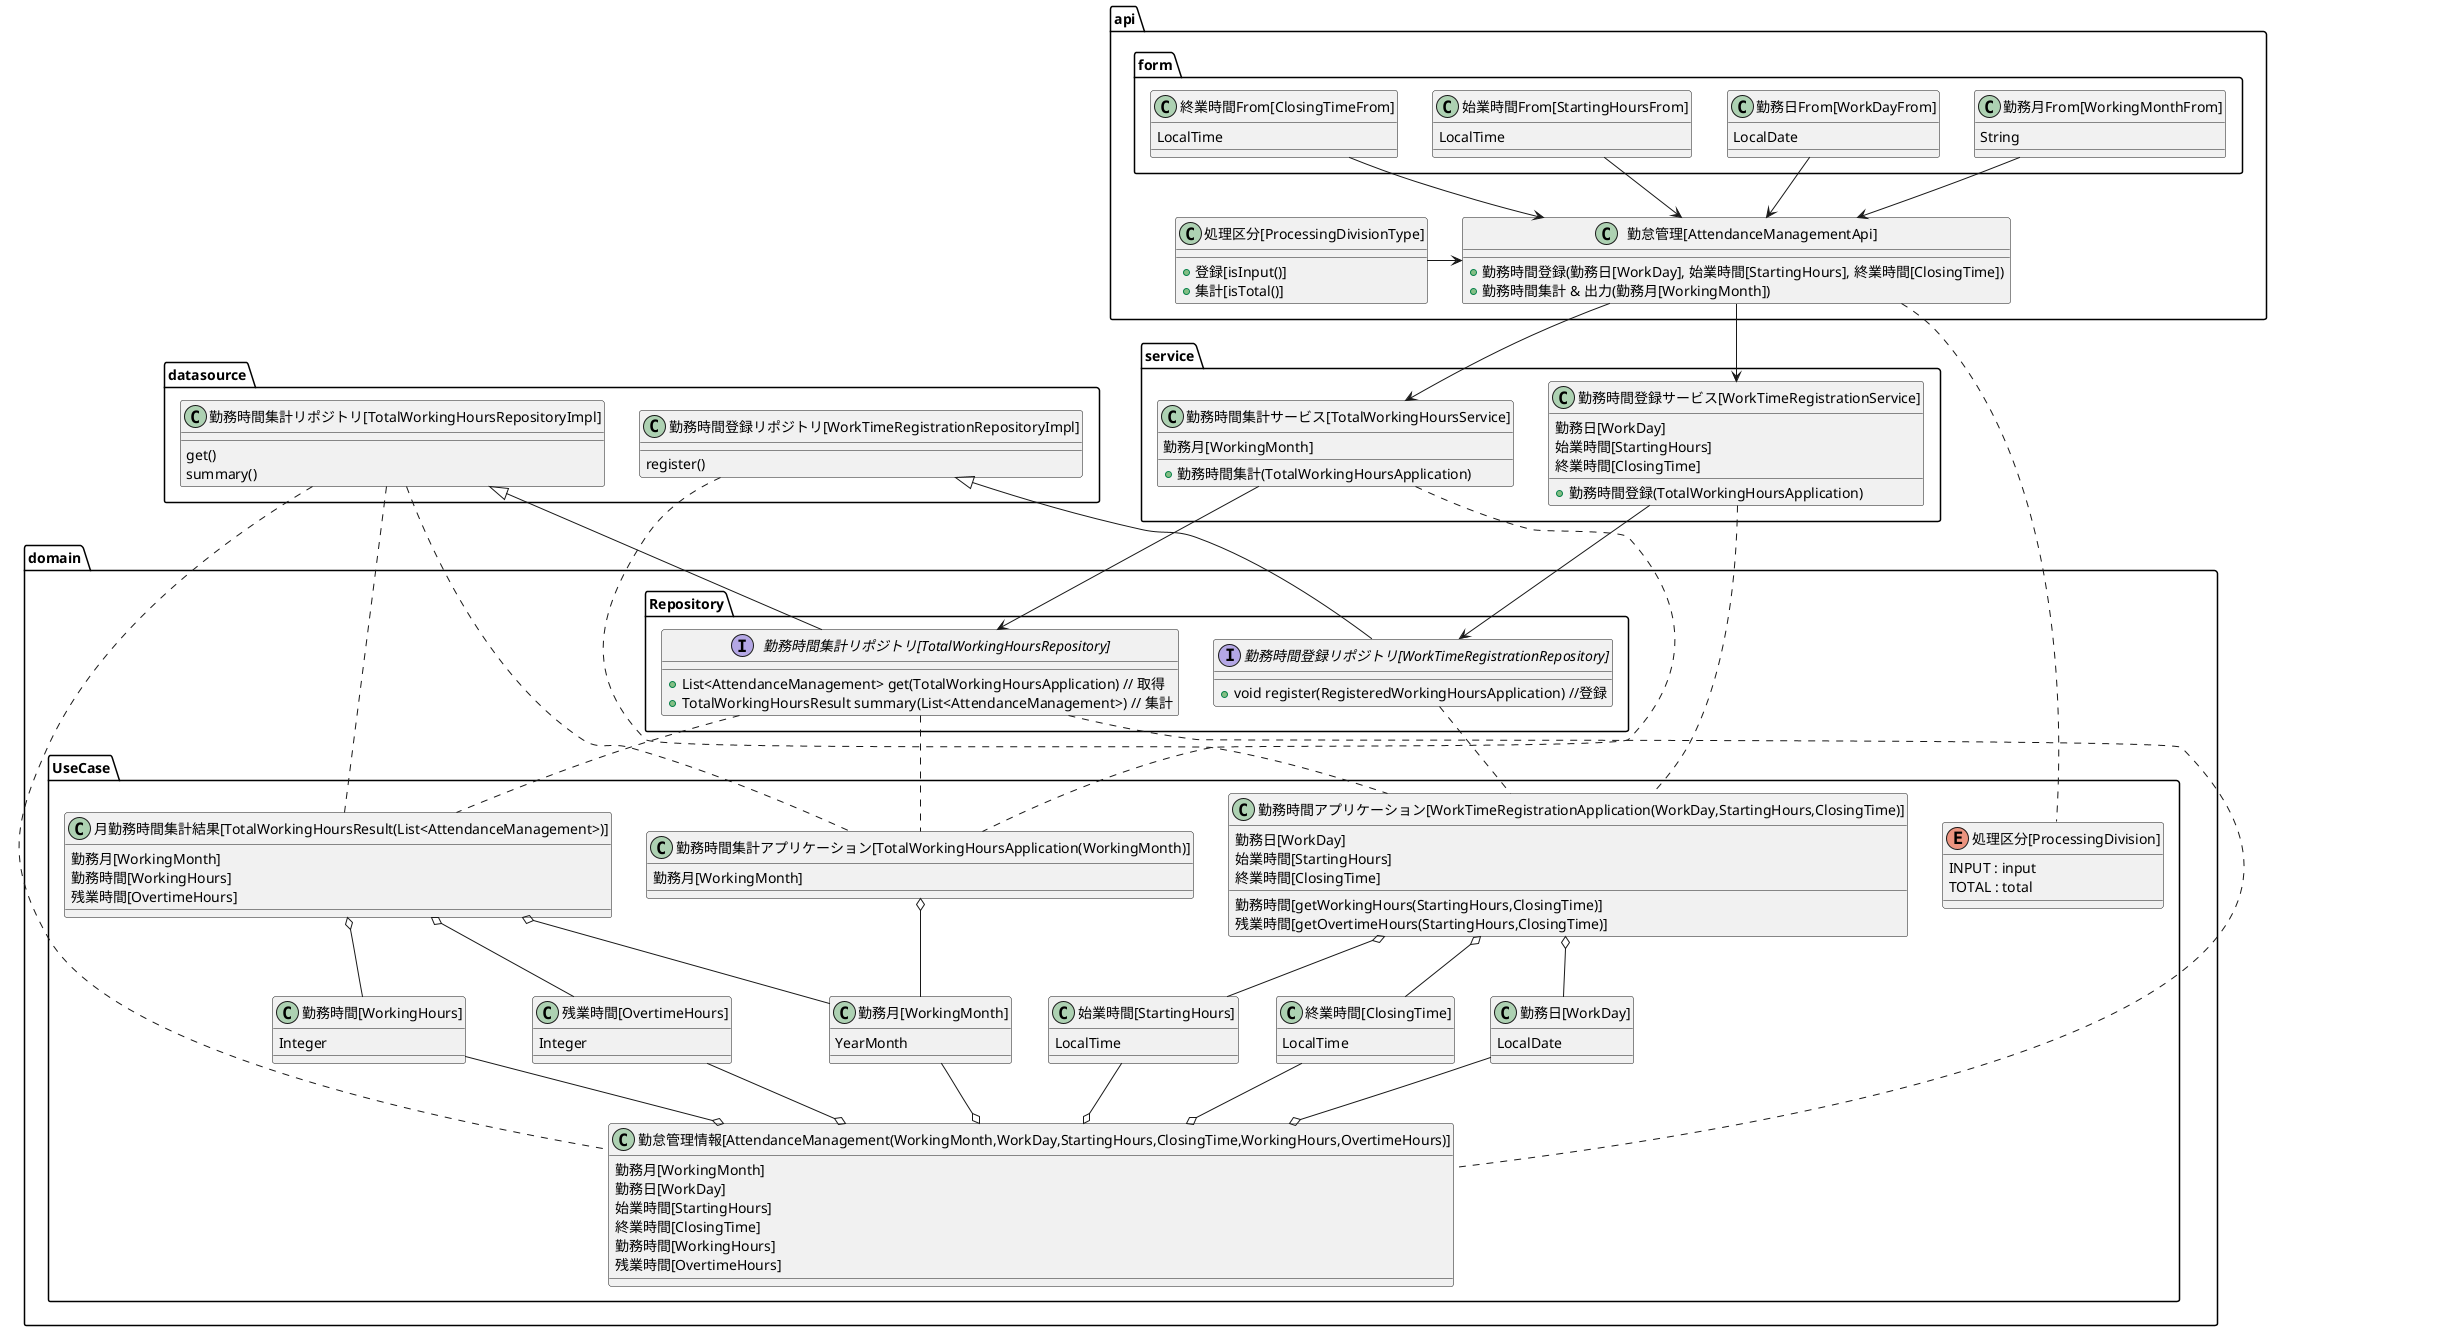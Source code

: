 @startuml

package api {
    package form {
        class "勤務月From[WorkingMonthFrom]" as WorkingMonthFrom {
            String
        }
        class "勤務日From[WorkDayFrom]" as WorkDayFrom {
            LocalDate
        }
        class "始業時間From[StartingHoursFrom]" as StartingHoursFrom {
            LocalTime
        }
        class "終業時間From[ClosingTimeFrom]" as ClosingTimeFrom {
            LocalTime
        }
    }

    class "勤怠管理[AttendanceManagementApi]" as AttendanceManagementApi {
        +勤務時間登録(勤務日[WorkDay], 始業時間[StartingHours], 終業時間[ClosingTime])
        +勤務時間集計 & 出力(勤務月[WorkingMonth])
    }

    class "処理区分[ProcessingDivisionType]" as ProcessingDivisionType {
        +登録[isInput()]
        +集計[isTotal()]
    }

    WorkingMonthFrom -do-> AttendanceManagementApi
    WorkDayFrom -do-> AttendanceManagementApi
    StartingHoursFrom -do-> AttendanceManagementApi
    ClosingTimeFrom -do-> AttendanceManagementApi
    ProcessingDivisionType -r-> AttendanceManagementApi
}

package service {

    class "勤務時間集計サービス[TotalWorkingHoursService]" as TotalWorkingHoursService {
        勤務月[WorkingMonth]
        +勤務時間集計(TotalWorkingHoursApplication)
    }

    class "勤務時間登録サービス[WorkTimeRegistrationService]" as WorkTimeRegistrationService {
        勤務日[WorkDay]
        始業時間[StartingHours]
        終業時間[ClosingTime]
        +勤務時間登録(TotalWorkingHoursApplication)
    }

}

AttendanceManagementApi -do-> TotalWorkingHoursService
AttendanceManagementApi -do-> WorkTimeRegistrationService


package domain {

    package UseCase {
        class "勤務時間集計アプリケーション[TotalWorkingHoursApplication(WorkingMonth)]" as TotalWorkingHoursApplication {
            勤務月[WorkingMonth]
        }

        class "月勤務時間集計結果[TotalWorkingHoursResult(List<AttendanceManagement>)]" as TotalWorkingHoursResult {
            勤務月[WorkingMonth]
            勤務時間[WorkingHours]
            残業時間[OvertimeHours]
        }

        class "勤務月[WorkingMonth]" as WorkingMonth {
            YearMonth
        }
        class "勤務時間[WorkingHours]" as WorkingHours {
            Integer
        }
        class "残業時間[OvertimeHours]" as OvertimeHours {
            Integer
        }

        TotalWorkingHoursApplication o-- WorkingMonth
        TotalWorkingHoursResult o-- WorkingMonth
        TotalWorkingHoursResult o-- WorkingHours
        TotalWorkingHoursResult o-- OvertimeHours

        class "勤務時間アプリケーション[WorkTimeRegistrationApplication(WorkDay,StartingHours,ClosingTime)]" as WorkTimeRegistrationApplication {
            勤務日[WorkDay]
            始業時間[StartingHours]
            終業時間[ClosingTime]
            勤務時間[getWorkingHours(StartingHours,ClosingTime)]
            残業時間[getOvertimeHours(StartingHours,ClosingTime)]
        }

        class "始業時間[StartingHours]" as StartingHours {
            LocalTime
        }
        class "終業時間[ClosingTime]" as ClosingTime {
            LocalTime
        }
        class "勤務日[WorkDay]" as WorkDay {
            LocalDate
        }

        WorkTimeRegistrationApplication o-do- ClosingTime
        WorkTimeRegistrationApplication o-do- StartingHours
        WorkTimeRegistrationApplication o-do- WorkDay

        class "勤怠管理情報[AttendanceManagement(WorkingMonth,WorkDay,StartingHours,ClosingTime,WorkingHours,OvertimeHours)]" as AttendanceManagement {
            勤務月[WorkingMonth]
            勤務日[WorkDay]
            始業時間[StartingHours]
            終業時間[ClosingTime]
            勤務時間[WorkingHours]
            残業時間[OvertimeHours]
        }

        OvertimeHours -do-o AttendanceManagement
        WorkingHours -do-o AttendanceManagement
        ClosingTime -do-o AttendanceManagement
        StartingHours -do-o AttendanceManagement
        WorkDay -do-o AttendanceManagement
        WorkingMonth -do-o AttendanceManagement

        enum "処理区分[ProcessingDivision]" as ProcessingDivision {
            INPUT : input
            TOTAL : total
        }

    }
    package Repository {

        interface "勤務時間集計リポジトリ[TotalWorkingHoursRepository]" as TotalWorkingHoursRepository {
            + List<AttendanceManagement> get(TotalWorkingHoursApplication) // 取得
            + TotalWorkingHoursResult summary(List<AttendanceManagement>) // 集計
        }

        interface "勤務時間登録リポジトリ[WorkTimeRegistrationRepository]" as WorkTimeRegistrationRepository {
            + void register(RegisteredWorkingHoursApplication) //登録
        }
    }

    TotalWorkingHoursRepository .do. TotalWorkingHoursApplication
    TotalWorkingHoursRepository .do. TotalWorkingHoursResult
    TotalWorkingHoursRepository .do. AttendanceManagement

    WorkTimeRegistrationRepository .do. WorkTimeRegistrationApplication

}

WorkTimeRegistrationService -do-> WorkTimeRegistrationRepository
WorkTimeRegistrationService .do. WorkTimeRegistrationApplication
TotalWorkingHoursService -do-> TotalWorkingHoursRepository
TotalWorkingHoursService .do. TotalWorkingHoursApplication

AttendanceManagementApi .do. ProcessingDivision

package datasource {

    class "勤務時間登録リポジトリ[WorkTimeRegistrationRepositoryImpl]"  as WorkTimeRegistrationRepositoryImpl {
        register()
    }

    class "勤務時間集計リポジトリ[TotalWorkingHoursRepositoryImpl]" as TotalWorkingHoursRepositoryImpl {
        get()
        summary()
    }

}

WorkTimeRegistrationRepositoryImpl <|-- WorkTimeRegistrationRepository
TotalWorkingHoursRepositoryImpl <|-- TotalWorkingHoursRepository

WorkTimeRegistrationRepositoryImpl .. WorkTimeRegistrationApplication
TotalWorkingHoursRepositoryImpl .. TotalWorkingHoursApplication
TotalWorkingHoursRepositoryImpl .. TotalWorkingHoursResult
TotalWorkingHoursRepositoryImpl .. AttendanceManagement


@enduml
